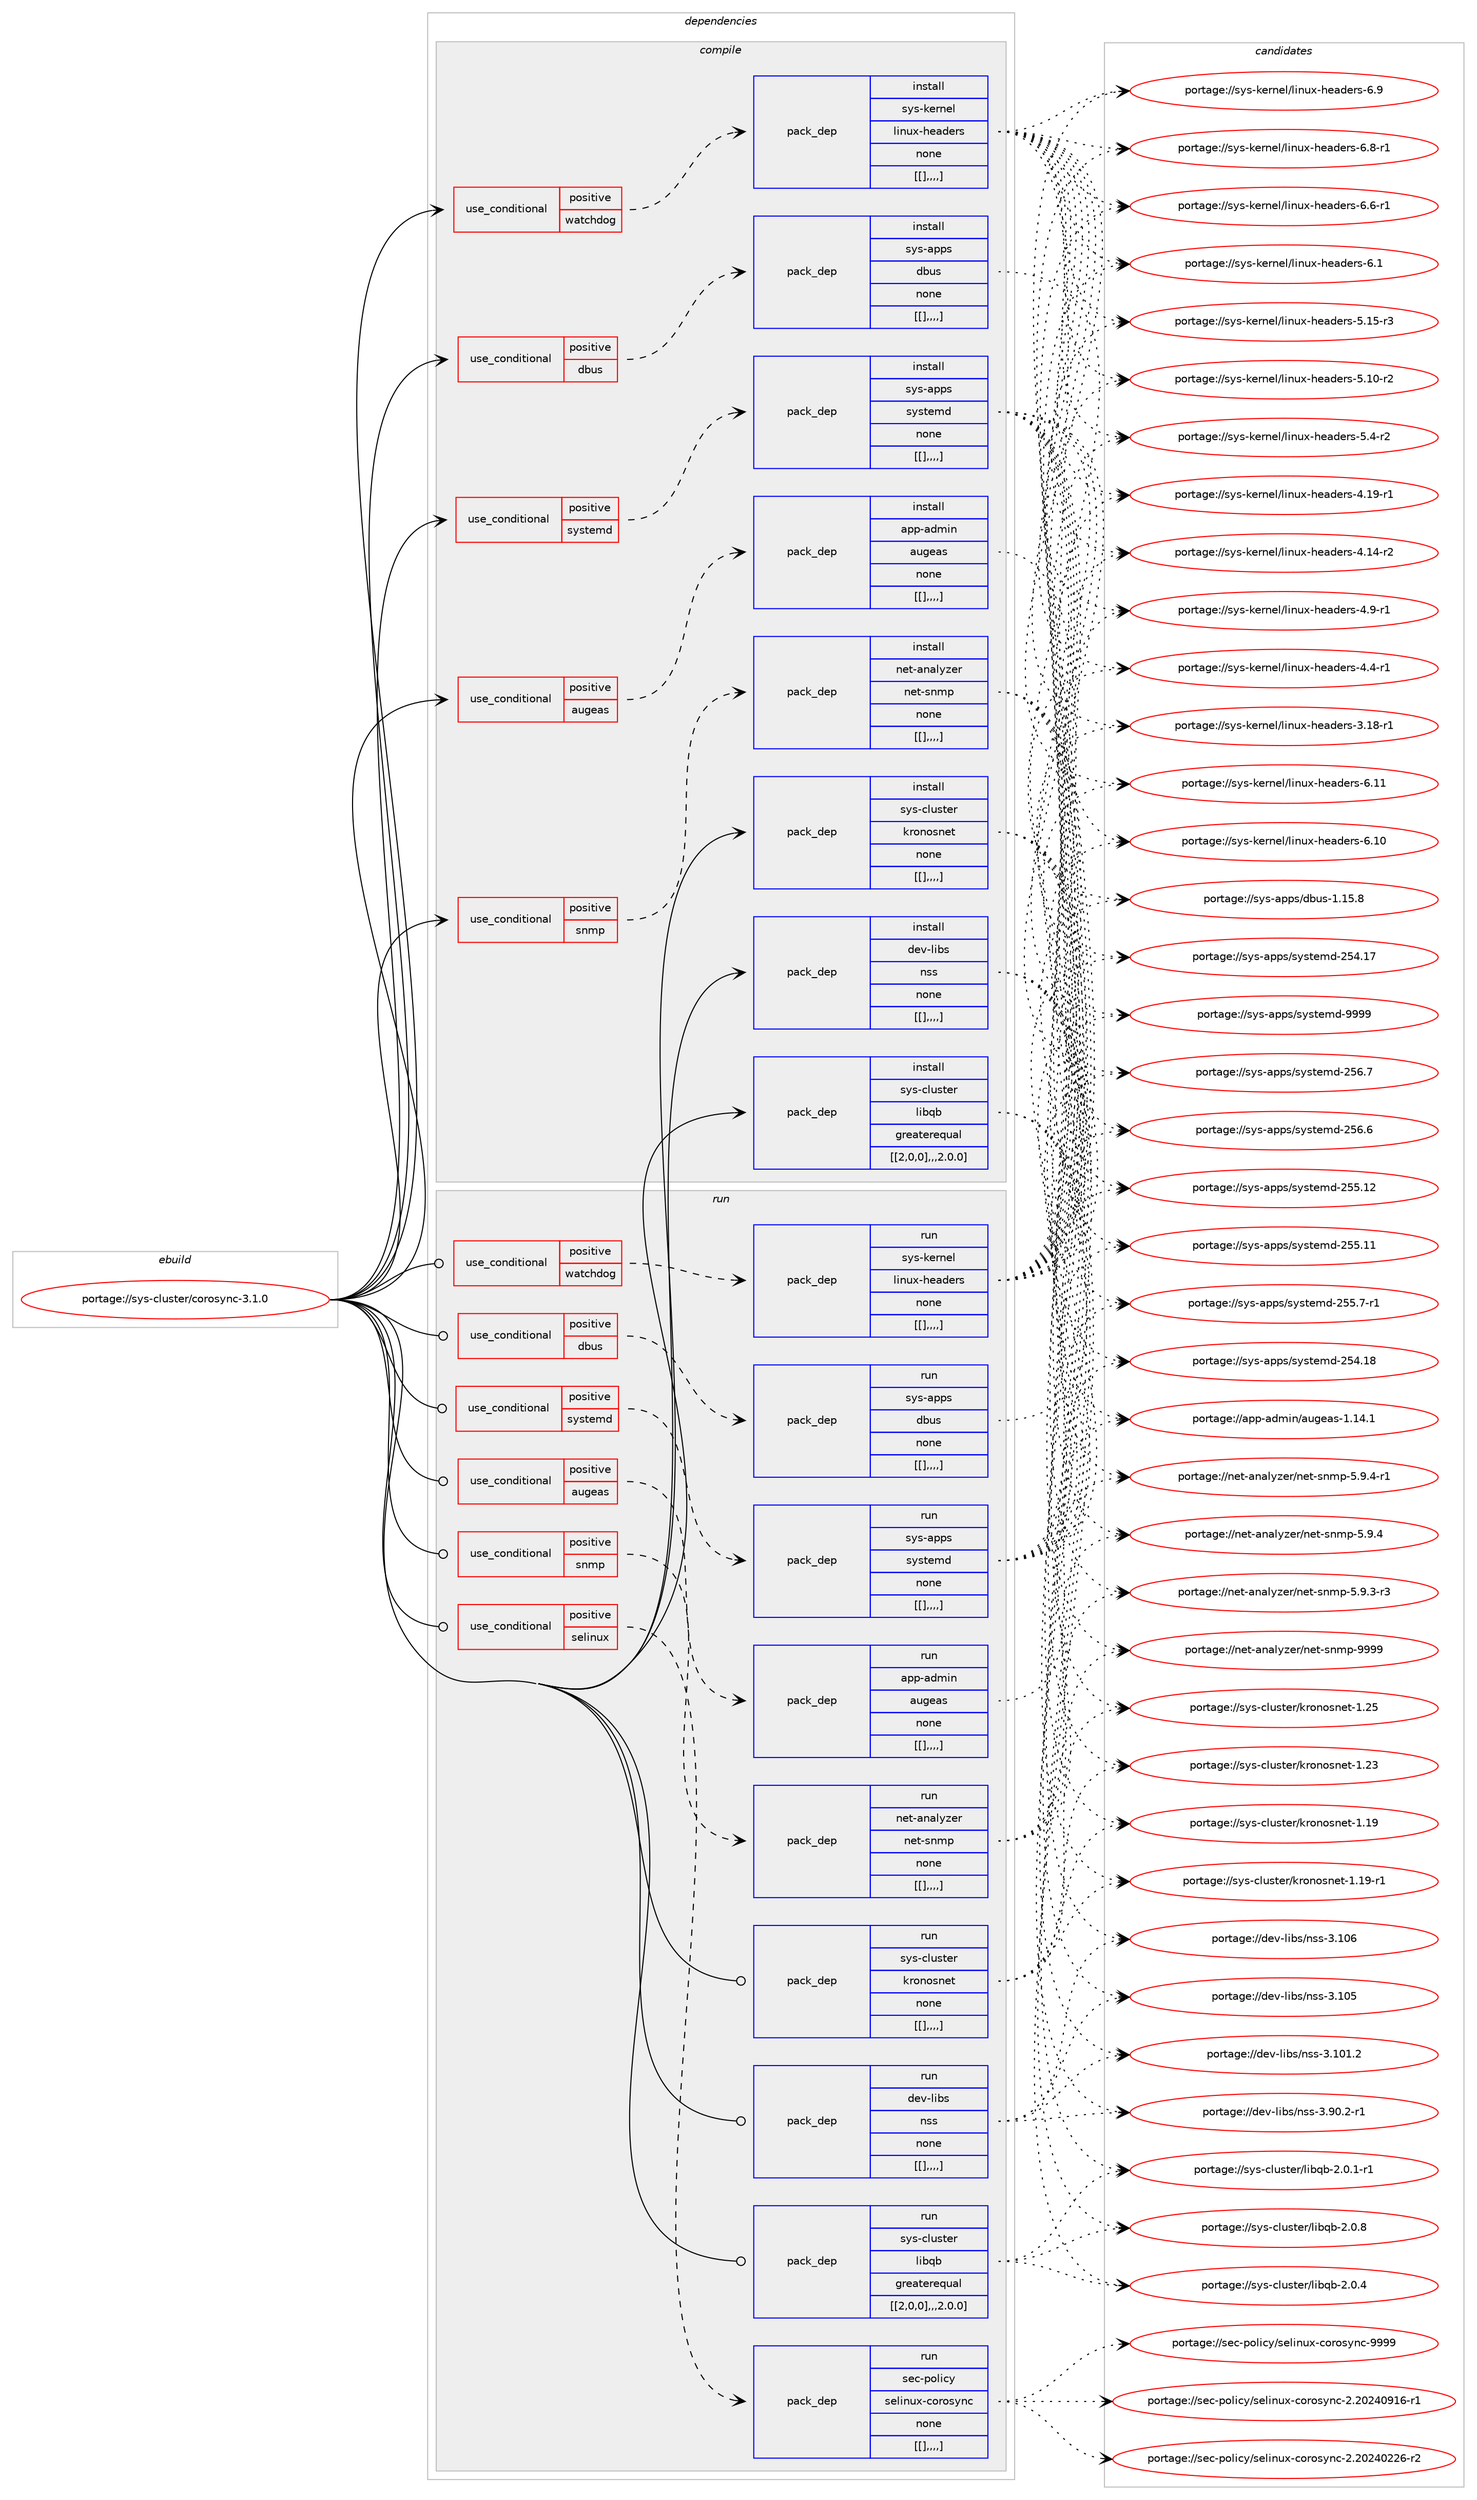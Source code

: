 digraph prolog {

# *************
# Graph options
# *************

newrank=true;
concentrate=true;
compound=true;
graph [rankdir=LR,fontname=Helvetica,fontsize=10,ranksep=1.5];#, ranksep=2.5, nodesep=0.2];
edge  [arrowhead=vee];
node  [fontname=Helvetica,fontsize=10];

# **********
# The ebuild
# **********

subgraph cluster_leftcol {
color=gray;
label=<<i>ebuild</i>>;
id [label="portage://sys-cluster/corosync-3.1.0", color=red, width=4, href="../sys-cluster/corosync-3.1.0.svg"];
}

# ****************
# The dependencies
# ****************

subgraph cluster_midcol {
color=gray;
label=<<i>dependencies</i>>;
subgraph cluster_compile {
fillcolor="#eeeeee";
style=filled;
label=<<i>compile</i>>;
subgraph cond120631 {
dependency452426 [label=<<TABLE BORDER="0" CELLBORDER="1" CELLSPACING="0" CELLPADDING="4"><TR><TD ROWSPAN="3" CELLPADDING="10">use_conditional</TD></TR><TR><TD>positive</TD></TR><TR><TD>augeas</TD></TR></TABLE>>, shape=none, color=red];
subgraph pack328591 {
dependency452446 [label=<<TABLE BORDER="0" CELLBORDER="1" CELLSPACING="0" CELLPADDING="4" WIDTH="220"><TR><TD ROWSPAN="6" CELLPADDING="30">pack_dep</TD></TR><TR><TD WIDTH="110">install</TD></TR><TR><TD>app-admin</TD></TR><TR><TD>augeas</TD></TR><TR><TD>none</TD></TR><TR><TD>[[],,,,]</TD></TR></TABLE>>, shape=none, color=blue];
}
dependency452426:e -> dependency452446:w [weight=20,style="dashed",arrowhead="vee"];
}
id:e -> dependency452426:w [weight=20,style="solid",arrowhead="vee"];
subgraph cond120639 {
dependency452449 [label=<<TABLE BORDER="0" CELLBORDER="1" CELLSPACING="0" CELLPADDING="4"><TR><TD ROWSPAN="3" CELLPADDING="10">use_conditional</TD></TR><TR><TD>positive</TD></TR><TR><TD>dbus</TD></TR></TABLE>>, shape=none, color=red];
subgraph pack328606 {
dependency452468 [label=<<TABLE BORDER="0" CELLBORDER="1" CELLSPACING="0" CELLPADDING="4" WIDTH="220"><TR><TD ROWSPAN="6" CELLPADDING="30">pack_dep</TD></TR><TR><TD WIDTH="110">install</TD></TR><TR><TD>sys-apps</TD></TR><TR><TD>dbus</TD></TR><TR><TD>none</TD></TR><TR><TD>[[],,,,]</TD></TR></TABLE>>, shape=none, color=blue];
}
dependency452449:e -> dependency452468:w [weight=20,style="dashed",arrowhead="vee"];
}
id:e -> dependency452449:w [weight=20,style="solid",arrowhead="vee"];
subgraph cond120661 {
dependency452511 [label=<<TABLE BORDER="0" CELLBORDER="1" CELLSPACING="0" CELLPADDING="4"><TR><TD ROWSPAN="3" CELLPADDING="10">use_conditional</TD></TR><TR><TD>positive</TD></TR><TR><TD>snmp</TD></TR></TABLE>>, shape=none, color=red];
subgraph pack328656 {
dependency452535 [label=<<TABLE BORDER="0" CELLBORDER="1" CELLSPACING="0" CELLPADDING="4" WIDTH="220"><TR><TD ROWSPAN="6" CELLPADDING="30">pack_dep</TD></TR><TR><TD WIDTH="110">install</TD></TR><TR><TD>net-analyzer</TD></TR><TR><TD>net-snmp</TD></TR><TR><TD>none</TD></TR><TR><TD>[[],,,,]</TD></TR></TABLE>>, shape=none, color=blue];
}
dependency452511:e -> dependency452535:w [weight=20,style="dashed",arrowhead="vee"];
}
id:e -> dependency452511:w [weight=20,style="solid",arrowhead="vee"];
subgraph cond120677 {
dependency452618 [label=<<TABLE BORDER="0" CELLBORDER="1" CELLSPACING="0" CELLPADDING="4"><TR><TD ROWSPAN="3" CELLPADDING="10">use_conditional</TD></TR><TR><TD>positive</TD></TR><TR><TD>systemd</TD></TR></TABLE>>, shape=none, color=red];
subgraph pack328733 {
dependency452658 [label=<<TABLE BORDER="0" CELLBORDER="1" CELLSPACING="0" CELLPADDING="4" WIDTH="220"><TR><TD ROWSPAN="6" CELLPADDING="30">pack_dep</TD></TR><TR><TD WIDTH="110">install</TD></TR><TR><TD>sys-apps</TD></TR><TR><TD>systemd</TD></TR><TR><TD>none</TD></TR><TR><TD>[[],,,,]</TD></TR></TABLE>>, shape=none, color=blue];
}
dependency452618:e -> dependency452658:w [weight=20,style="dashed",arrowhead="vee"];
}
id:e -> dependency452618:w [weight=20,style="solid",arrowhead="vee"];
subgraph cond120731 {
dependency452701 [label=<<TABLE BORDER="0" CELLBORDER="1" CELLSPACING="0" CELLPADDING="4"><TR><TD ROWSPAN="3" CELLPADDING="10">use_conditional</TD></TR><TR><TD>positive</TD></TR><TR><TD>watchdog</TD></TR></TABLE>>, shape=none, color=red];
subgraph pack328762 {
dependency452702 [label=<<TABLE BORDER="0" CELLBORDER="1" CELLSPACING="0" CELLPADDING="4" WIDTH="220"><TR><TD ROWSPAN="6" CELLPADDING="30">pack_dep</TD></TR><TR><TD WIDTH="110">install</TD></TR><TR><TD>sys-kernel</TD></TR><TR><TD>linux-headers</TD></TR><TR><TD>none</TD></TR><TR><TD>[[],,,,]</TD></TR></TABLE>>, shape=none, color=blue];
}
dependency452701:e -> dependency452702:w [weight=20,style="dashed",arrowhead="vee"];
}
id:e -> dependency452701:w [weight=20,style="solid",arrowhead="vee"];
subgraph pack328779 {
dependency452774 [label=<<TABLE BORDER="0" CELLBORDER="1" CELLSPACING="0" CELLPADDING="4" WIDTH="220"><TR><TD ROWSPAN="6" CELLPADDING="30">pack_dep</TD></TR><TR><TD WIDTH="110">install</TD></TR><TR><TD>dev-libs</TD></TR><TR><TD>nss</TD></TR><TR><TD>none</TD></TR><TR><TD>[[],,,,]</TD></TR></TABLE>>, shape=none, color=blue];
}
id:e -> dependency452774:w [weight=20,style="solid",arrowhead="vee"];
subgraph pack328818 {
dependency452826 [label=<<TABLE BORDER="0" CELLBORDER="1" CELLSPACING="0" CELLPADDING="4" WIDTH="220"><TR><TD ROWSPAN="6" CELLPADDING="30">pack_dep</TD></TR><TR><TD WIDTH="110">install</TD></TR><TR><TD>sys-cluster</TD></TR><TR><TD>kronosnet</TD></TR><TR><TD>none</TD></TR><TR><TD>[[],,,,]</TD></TR></TABLE>>, shape=none, color=blue];
}
id:e -> dependency452826:w [weight=20,style="solid",arrowhead="vee"];
subgraph pack328842 {
dependency452873 [label=<<TABLE BORDER="0" CELLBORDER="1" CELLSPACING="0" CELLPADDING="4" WIDTH="220"><TR><TD ROWSPAN="6" CELLPADDING="30">pack_dep</TD></TR><TR><TD WIDTH="110">install</TD></TR><TR><TD>sys-cluster</TD></TR><TR><TD>libqb</TD></TR><TR><TD>greaterequal</TD></TR><TR><TD>[[2,0,0],,,2.0.0]</TD></TR></TABLE>>, shape=none, color=blue];
}
id:e -> dependency452873:w [weight=20,style="solid",arrowhead="vee"];
}
subgraph cluster_compileandrun {
fillcolor="#eeeeee";
style=filled;
label=<<i>compile and run</i>>;
}
subgraph cluster_run {
fillcolor="#eeeeee";
style=filled;
label=<<i>run</i>>;
subgraph cond120801 {
dependency452920 [label=<<TABLE BORDER="0" CELLBORDER="1" CELLSPACING="0" CELLPADDING="4"><TR><TD ROWSPAN="3" CELLPADDING="10">use_conditional</TD></TR><TR><TD>positive</TD></TR><TR><TD>augeas</TD></TR></TABLE>>, shape=none, color=red];
subgraph pack328906 {
dependency452941 [label=<<TABLE BORDER="0" CELLBORDER="1" CELLSPACING="0" CELLPADDING="4" WIDTH="220"><TR><TD ROWSPAN="6" CELLPADDING="30">pack_dep</TD></TR><TR><TD WIDTH="110">run</TD></TR><TR><TD>app-admin</TD></TR><TR><TD>augeas</TD></TR><TR><TD>none</TD></TR><TR><TD>[[],,,,]</TD></TR></TABLE>>, shape=none, color=blue];
}
dependency452920:e -> dependency452941:w [weight=20,style="dashed",arrowhead="vee"];
}
id:e -> dependency452920:w [weight=20,style="solid",arrowhead="odot"];
subgraph cond120838 {
dependency452986 [label=<<TABLE BORDER="0" CELLBORDER="1" CELLSPACING="0" CELLPADDING="4"><TR><TD ROWSPAN="3" CELLPADDING="10">use_conditional</TD></TR><TR><TD>positive</TD></TR><TR><TD>dbus</TD></TR></TABLE>>, shape=none, color=red];
subgraph pack328997 {
dependency453070 [label=<<TABLE BORDER="0" CELLBORDER="1" CELLSPACING="0" CELLPADDING="4" WIDTH="220"><TR><TD ROWSPAN="6" CELLPADDING="30">pack_dep</TD></TR><TR><TD WIDTH="110">run</TD></TR><TR><TD>sys-apps</TD></TR><TR><TD>dbus</TD></TR><TR><TD>none</TD></TR><TR><TD>[[],,,,]</TD></TR></TABLE>>, shape=none, color=blue];
}
dependency452986:e -> dependency453070:w [weight=20,style="dashed",arrowhead="vee"];
}
id:e -> dependency452986:w [weight=20,style="solid",arrowhead="odot"];
subgraph cond120879 {
dependency453110 [label=<<TABLE BORDER="0" CELLBORDER="1" CELLSPACING="0" CELLPADDING="4"><TR><TD ROWSPAN="3" CELLPADDING="10">use_conditional</TD></TR><TR><TD>positive</TD></TR><TR><TD>selinux</TD></TR></TABLE>>, shape=none, color=red];
subgraph pack329077 {
dependency453201 [label=<<TABLE BORDER="0" CELLBORDER="1" CELLSPACING="0" CELLPADDING="4" WIDTH="220"><TR><TD ROWSPAN="6" CELLPADDING="30">pack_dep</TD></TR><TR><TD WIDTH="110">run</TD></TR><TR><TD>sec-policy</TD></TR><TR><TD>selinux-corosync</TD></TR><TR><TD>none</TD></TR><TR><TD>[[],,,,]</TD></TR></TABLE>>, shape=none, color=blue];
}
dependency453110:e -> dependency453201:w [weight=20,style="dashed",arrowhead="vee"];
}
id:e -> dependency453110:w [weight=20,style="solid",arrowhead="odot"];
subgraph cond120910 {
dependency453257 [label=<<TABLE BORDER="0" CELLBORDER="1" CELLSPACING="0" CELLPADDING="4"><TR><TD ROWSPAN="3" CELLPADDING="10">use_conditional</TD></TR><TR><TD>positive</TD></TR><TR><TD>snmp</TD></TR></TABLE>>, shape=none, color=red];
subgraph pack329147 {
dependency453319 [label=<<TABLE BORDER="0" CELLBORDER="1" CELLSPACING="0" CELLPADDING="4" WIDTH="220"><TR><TD ROWSPAN="6" CELLPADDING="30">pack_dep</TD></TR><TR><TD WIDTH="110">run</TD></TR><TR><TD>net-analyzer</TD></TR><TR><TD>net-snmp</TD></TR><TR><TD>none</TD></TR><TR><TD>[[],,,,]</TD></TR></TABLE>>, shape=none, color=blue];
}
dependency453257:e -> dependency453319:w [weight=20,style="dashed",arrowhead="vee"];
}
id:e -> dependency453257:w [weight=20,style="solid",arrowhead="odot"];
subgraph cond120962 {
dependency453421 [label=<<TABLE BORDER="0" CELLBORDER="1" CELLSPACING="0" CELLPADDING="4"><TR><TD ROWSPAN="3" CELLPADDING="10">use_conditional</TD></TR><TR><TD>positive</TD></TR><TR><TD>systemd</TD></TR></TABLE>>, shape=none, color=red];
subgraph pack329293 {
dependency453481 [label=<<TABLE BORDER="0" CELLBORDER="1" CELLSPACING="0" CELLPADDING="4" WIDTH="220"><TR><TD ROWSPAN="6" CELLPADDING="30">pack_dep</TD></TR><TR><TD WIDTH="110">run</TD></TR><TR><TD>sys-apps</TD></TR><TR><TD>systemd</TD></TR><TR><TD>none</TD></TR><TR><TD>[[],,,,]</TD></TR></TABLE>>, shape=none, color=blue];
}
dependency453421:e -> dependency453481:w [weight=20,style="dashed",arrowhead="vee"];
}
id:e -> dependency453421:w [weight=20,style="solid",arrowhead="odot"];
subgraph cond120990 {
dependency453548 [label=<<TABLE BORDER="0" CELLBORDER="1" CELLSPACING="0" CELLPADDING="4"><TR><TD ROWSPAN="3" CELLPADDING="10">use_conditional</TD></TR><TR><TD>positive</TD></TR><TR><TD>watchdog</TD></TR></TABLE>>, shape=none, color=red];
subgraph pack329364 {
dependency453611 [label=<<TABLE BORDER="0" CELLBORDER="1" CELLSPACING="0" CELLPADDING="4" WIDTH="220"><TR><TD ROWSPAN="6" CELLPADDING="30">pack_dep</TD></TR><TR><TD WIDTH="110">run</TD></TR><TR><TD>sys-kernel</TD></TR><TR><TD>linux-headers</TD></TR><TR><TD>none</TD></TR><TR><TD>[[],,,,]</TD></TR></TABLE>>, shape=none, color=blue];
}
dependency453548:e -> dependency453611:w [weight=20,style="dashed",arrowhead="vee"];
}
id:e -> dependency453548:w [weight=20,style="solid",arrowhead="odot"];
subgraph pack329434 {
dependency453656 [label=<<TABLE BORDER="0" CELLBORDER="1" CELLSPACING="0" CELLPADDING="4" WIDTH="220"><TR><TD ROWSPAN="6" CELLPADDING="30">pack_dep</TD></TR><TR><TD WIDTH="110">run</TD></TR><TR><TD>dev-libs</TD></TR><TR><TD>nss</TD></TR><TR><TD>none</TD></TR><TR><TD>[[],,,,]</TD></TR></TABLE>>, shape=none, color=blue];
}
id:e -> dependency453656:w [weight=20,style="solid",arrowhead="odot"];
subgraph pack329451 {
dependency453722 [label=<<TABLE BORDER="0" CELLBORDER="1" CELLSPACING="0" CELLPADDING="4" WIDTH="220"><TR><TD ROWSPAN="6" CELLPADDING="30">pack_dep</TD></TR><TR><TD WIDTH="110">run</TD></TR><TR><TD>sys-cluster</TD></TR><TR><TD>kronosnet</TD></TR><TR><TD>none</TD></TR><TR><TD>[[],,,,]</TD></TR></TABLE>>, shape=none, color=blue];
}
id:e -> dependency453722:w [weight=20,style="solid",arrowhead="odot"];
subgraph pack329481 {
dependency453762 [label=<<TABLE BORDER="0" CELLBORDER="1" CELLSPACING="0" CELLPADDING="4" WIDTH="220"><TR><TD ROWSPAN="6" CELLPADDING="30">pack_dep</TD></TR><TR><TD WIDTH="110">run</TD></TR><TR><TD>sys-cluster</TD></TR><TR><TD>libqb</TD></TR><TR><TD>greaterequal</TD></TR><TR><TD>[[2,0,0],,,2.0.0]</TD></TR></TABLE>>, shape=none, color=blue];
}
id:e -> dependency453762:w [weight=20,style="solid",arrowhead="odot"];
}
}

# **************
# The candidates
# **************

subgraph cluster_choices {
rank=same;
color=gray;
label=<<i>candidates</i>>;

subgraph choice328007 {
color=black;
nodesep=1;
choice97112112459710010910511047971171031019711545494649524649 [label="portage://app-admin/augeas-1.14.1", color=red, width=4,href="../app-admin/augeas-1.14.1.svg"];
dependency452446:e -> choice97112112459710010910511047971171031019711545494649524649:w [style=dotted,weight="100"];
}
subgraph choice328013 {
color=black;
nodesep=1;
choice1151211154597112112115471009811711545494649534656 [label="portage://sys-apps/dbus-1.15.8", color=red, width=4,href="../sys-apps/dbus-1.15.8.svg"];
dependency452468:e -> choice1151211154597112112115471009811711545494649534656:w [style=dotted,weight="100"];
}
subgraph choice328107 {
color=black;
nodesep=1;
choice11010111645971109710812112210111447110101116451151101091124557575757 [label="portage://net-analyzer/net-snmp-9999", color=red, width=4,href="../net-analyzer/net-snmp-9999.svg"];
choice11010111645971109710812112210111447110101116451151101091124553465746524511449 [label="portage://net-analyzer/net-snmp-5.9.4-r1", color=red, width=4,href="../net-analyzer/net-snmp-5.9.4-r1.svg"];
choice1101011164597110971081211221011144711010111645115110109112455346574652 [label="portage://net-analyzer/net-snmp-5.9.4", color=red, width=4,href="../net-analyzer/net-snmp-5.9.4.svg"];
choice11010111645971109710812112210111447110101116451151101091124553465746514511451 [label="portage://net-analyzer/net-snmp-5.9.3-r3", color=red, width=4,href="../net-analyzer/net-snmp-5.9.3-r3.svg"];
dependency452535:e -> choice11010111645971109710812112210111447110101116451151101091124557575757:w [style=dotted,weight="100"];
dependency452535:e -> choice11010111645971109710812112210111447110101116451151101091124553465746524511449:w [style=dotted,weight="100"];
dependency452535:e -> choice1101011164597110971081211221011144711010111645115110109112455346574652:w [style=dotted,weight="100"];
dependency452535:e -> choice11010111645971109710812112210111447110101116451151101091124553465746514511451:w [style=dotted,weight="100"];
}
subgraph choice328111 {
color=black;
nodesep=1;
choice1151211154597112112115471151211151161011091004557575757 [label="portage://sys-apps/systemd-9999", color=red, width=4,href="../sys-apps/systemd-9999.svg"];
choice115121115459711211211547115121115116101109100455053544655 [label="portage://sys-apps/systemd-256.7", color=red, width=4,href="../sys-apps/systemd-256.7.svg"];
choice115121115459711211211547115121115116101109100455053544654 [label="portage://sys-apps/systemd-256.6", color=red, width=4,href="../sys-apps/systemd-256.6.svg"];
choice11512111545971121121154711512111511610110910045505353464950 [label="portage://sys-apps/systemd-255.12", color=red, width=4,href="../sys-apps/systemd-255.12.svg"];
choice11512111545971121121154711512111511610110910045505353464949 [label="portage://sys-apps/systemd-255.11", color=red, width=4,href="../sys-apps/systemd-255.11.svg"];
choice1151211154597112112115471151211151161011091004550535346554511449 [label="portage://sys-apps/systemd-255.7-r1", color=red, width=4,href="../sys-apps/systemd-255.7-r1.svg"];
choice11512111545971121121154711512111511610110910045505352464956 [label="portage://sys-apps/systemd-254.18", color=red, width=4,href="../sys-apps/systemd-254.18.svg"];
choice11512111545971121121154711512111511610110910045505352464955 [label="portage://sys-apps/systemd-254.17", color=red, width=4,href="../sys-apps/systemd-254.17.svg"];
dependency452658:e -> choice1151211154597112112115471151211151161011091004557575757:w [style=dotted,weight="100"];
dependency452658:e -> choice115121115459711211211547115121115116101109100455053544655:w [style=dotted,weight="100"];
dependency452658:e -> choice115121115459711211211547115121115116101109100455053544654:w [style=dotted,weight="100"];
dependency452658:e -> choice11512111545971121121154711512111511610110910045505353464950:w [style=dotted,weight="100"];
dependency452658:e -> choice11512111545971121121154711512111511610110910045505353464949:w [style=dotted,weight="100"];
dependency452658:e -> choice1151211154597112112115471151211151161011091004550535346554511449:w [style=dotted,weight="100"];
dependency452658:e -> choice11512111545971121121154711512111511610110910045505352464956:w [style=dotted,weight="100"];
dependency452658:e -> choice11512111545971121121154711512111511610110910045505352464955:w [style=dotted,weight="100"];
}
subgraph choice328117 {
color=black;
nodesep=1;
choice115121115451071011141101011084710810511011712045104101971001011141154554464949 [label="portage://sys-kernel/linux-headers-6.11", color=red, width=4,href="../sys-kernel/linux-headers-6.11.svg"];
choice115121115451071011141101011084710810511011712045104101971001011141154554464948 [label="portage://sys-kernel/linux-headers-6.10", color=red, width=4,href="../sys-kernel/linux-headers-6.10.svg"];
choice1151211154510710111411010110847108105110117120451041019710010111411545544657 [label="portage://sys-kernel/linux-headers-6.9", color=red, width=4,href="../sys-kernel/linux-headers-6.9.svg"];
choice11512111545107101114110101108471081051101171204510410197100101114115455446564511449 [label="portage://sys-kernel/linux-headers-6.8-r1", color=red, width=4,href="../sys-kernel/linux-headers-6.8-r1.svg"];
choice11512111545107101114110101108471081051101171204510410197100101114115455446544511449 [label="portage://sys-kernel/linux-headers-6.6-r1", color=red, width=4,href="../sys-kernel/linux-headers-6.6-r1.svg"];
choice1151211154510710111411010110847108105110117120451041019710010111411545544649 [label="portage://sys-kernel/linux-headers-6.1", color=red, width=4,href="../sys-kernel/linux-headers-6.1.svg"];
choice1151211154510710111411010110847108105110117120451041019710010111411545534649534511451 [label="portage://sys-kernel/linux-headers-5.15-r3", color=red, width=4,href="../sys-kernel/linux-headers-5.15-r3.svg"];
choice1151211154510710111411010110847108105110117120451041019710010111411545534649484511450 [label="portage://sys-kernel/linux-headers-5.10-r2", color=red, width=4,href="../sys-kernel/linux-headers-5.10-r2.svg"];
choice11512111545107101114110101108471081051101171204510410197100101114115455346524511450 [label="portage://sys-kernel/linux-headers-5.4-r2", color=red, width=4,href="../sys-kernel/linux-headers-5.4-r2.svg"];
choice1151211154510710111411010110847108105110117120451041019710010111411545524649574511449 [label="portage://sys-kernel/linux-headers-4.19-r1", color=red, width=4,href="../sys-kernel/linux-headers-4.19-r1.svg"];
choice1151211154510710111411010110847108105110117120451041019710010111411545524649524511450 [label="portage://sys-kernel/linux-headers-4.14-r2", color=red, width=4,href="../sys-kernel/linux-headers-4.14-r2.svg"];
choice11512111545107101114110101108471081051101171204510410197100101114115455246574511449 [label="portage://sys-kernel/linux-headers-4.9-r1", color=red, width=4,href="../sys-kernel/linux-headers-4.9-r1.svg"];
choice11512111545107101114110101108471081051101171204510410197100101114115455246524511449 [label="portage://sys-kernel/linux-headers-4.4-r1", color=red, width=4,href="../sys-kernel/linux-headers-4.4-r1.svg"];
choice1151211154510710111411010110847108105110117120451041019710010111411545514649564511449 [label="portage://sys-kernel/linux-headers-3.18-r1", color=red, width=4,href="../sys-kernel/linux-headers-3.18-r1.svg"];
dependency452702:e -> choice115121115451071011141101011084710810511011712045104101971001011141154554464949:w [style=dotted,weight="100"];
dependency452702:e -> choice115121115451071011141101011084710810511011712045104101971001011141154554464948:w [style=dotted,weight="100"];
dependency452702:e -> choice1151211154510710111411010110847108105110117120451041019710010111411545544657:w [style=dotted,weight="100"];
dependency452702:e -> choice11512111545107101114110101108471081051101171204510410197100101114115455446564511449:w [style=dotted,weight="100"];
dependency452702:e -> choice11512111545107101114110101108471081051101171204510410197100101114115455446544511449:w [style=dotted,weight="100"];
dependency452702:e -> choice1151211154510710111411010110847108105110117120451041019710010111411545544649:w [style=dotted,weight="100"];
dependency452702:e -> choice1151211154510710111411010110847108105110117120451041019710010111411545534649534511451:w [style=dotted,weight="100"];
dependency452702:e -> choice1151211154510710111411010110847108105110117120451041019710010111411545534649484511450:w [style=dotted,weight="100"];
dependency452702:e -> choice11512111545107101114110101108471081051101171204510410197100101114115455346524511450:w [style=dotted,weight="100"];
dependency452702:e -> choice1151211154510710111411010110847108105110117120451041019710010111411545524649574511449:w [style=dotted,weight="100"];
dependency452702:e -> choice1151211154510710111411010110847108105110117120451041019710010111411545524649524511450:w [style=dotted,weight="100"];
dependency452702:e -> choice11512111545107101114110101108471081051101171204510410197100101114115455246574511449:w [style=dotted,weight="100"];
dependency452702:e -> choice11512111545107101114110101108471081051101171204510410197100101114115455246524511449:w [style=dotted,weight="100"];
dependency452702:e -> choice1151211154510710111411010110847108105110117120451041019710010111411545514649564511449:w [style=dotted,weight="100"];
}
subgraph choice328143 {
color=black;
nodesep=1;
choice100101118451081059811547110115115455146494854 [label="portage://dev-libs/nss-3.106", color=red, width=4,href="../dev-libs/nss-3.106.svg"];
choice100101118451081059811547110115115455146494853 [label="portage://dev-libs/nss-3.105", color=red, width=4,href="../dev-libs/nss-3.105.svg"];
choice1001011184510810598115471101151154551464948494650 [label="portage://dev-libs/nss-3.101.2", color=red, width=4,href="../dev-libs/nss-3.101.2.svg"];
choice100101118451081059811547110115115455146574846504511449 [label="portage://dev-libs/nss-3.90.2-r1", color=red, width=4,href="../dev-libs/nss-3.90.2-r1.svg"];
dependency452774:e -> choice100101118451081059811547110115115455146494854:w [style=dotted,weight="100"];
dependency452774:e -> choice100101118451081059811547110115115455146494853:w [style=dotted,weight="100"];
dependency452774:e -> choice1001011184510810598115471101151154551464948494650:w [style=dotted,weight="100"];
dependency452774:e -> choice100101118451081059811547110115115455146574846504511449:w [style=dotted,weight="100"];
}
subgraph choice328150 {
color=black;
nodesep=1;
choice1151211154599108117115116101114471071141111101111151101011164549465053 [label="portage://sys-cluster/kronosnet-1.25", color=red, width=4,href="../sys-cluster/kronosnet-1.25.svg"];
choice1151211154599108117115116101114471071141111101111151101011164549465051 [label="portage://sys-cluster/kronosnet-1.23", color=red, width=4,href="../sys-cluster/kronosnet-1.23.svg"];
choice11512111545991081171151161011144710711411111011111511010111645494649574511449 [label="portage://sys-cluster/kronosnet-1.19-r1", color=red, width=4,href="../sys-cluster/kronosnet-1.19-r1.svg"];
choice1151211154599108117115116101114471071141111101111151101011164549464957 [label="portage://sys-cluster/kronosnet-1.19", color=red, width=4,href="../sys-cluster/kronosnet-1.19.svg"];
dependency452826:e -> choice1151211154599108117115116101114471071141111101111151101011164549465053:w [style=dotted,weight="100"];
dependency452826:e -> choice1151211154599108117115116101114471071141111101111151101011164549465051:w [style=dotted,weight="100"];
dependency452826:e -> choice11512111545991081171151161011144710711411111011111511010111645494649574511449:w [style=dotted,weight="100"];
dependency452826:e -> choice1151211154599108117115116101114471071141111101111151101011164549464957:w [style=dotted,weight="100"];
}
subgraph choice328177 {
color=black;
nodesep=1;
choice1151211154599108117115116101114471081059811398455046484656 [label="portage://sys-cluster/libqb-2.0.8", color=red, width=4,href="../sys-cluster/libqb-2.0.8.svg"];
choice1151211154599108117115116101114471081059811398455046484652 [label="portage://sys-cluster/libqb-2.0.4", color=red, width=4,href="../sys-cluster/libqb-2.0.4.svg"];
choice11512111545991081171151161011144710810598113984550464846494511449 [label="portage://sys-cluster/libqb-2.0.1-r1", color=red, width=4,href="../sys-cluster/libqb-2.0.1-r1.svg"];
dependency452873:e -> choice1151211154599108117115116101114471081059811398455046484656:w [style=dotted,weight="100"];
dependency452873:e -> choice1151211154599108117115116101114471081059811398455046484652:w [style=dotted,weight="100"];
dependency452873:e -> choice11512111545991081171151161011144710810598113984550464846494511449:w [style=dotted,weight="100"];
}
subgraph choice328210 {
color=black;
nodesep=1;
choice97112112459710010910511047971171031019711545494649524649 [label="portage://app-admin/augeas-1.14.1", color=red, width=4,href="../app-admin/augeas-1.14.1.svg"];
dependency452941:e -> choice97112112459710010910511047971171031019711545494649524649:w [style=dotted,weight="100"];
}
subgraph choice328268 {
color=black;
nodesep=1;
choice1151211154597112112115471009811711545494649534656 [label="portage://sys-apps/dbus-1.15.8", color=red, width=4,href="../sys-apps/dbus-1.15.8.svg"];
dependency453070:e -> choice1151211154597112112115471009811711545494649534656:w [style=dotted,weight="100"];
}
subgraph choice328271 {
color=black;
nodesep=1;
choice115101994511211110810599121471151011081051101171204599111114111115121110994557575757 [label="portage://sec-policy/selinux-corosync-9999", color=red, width=4,href="../sec-policy/selinux-corosync-9999.svg"];
choice1151019945112111108105991214711510110810511011712045991111141111151211109945504650485052485749544511449 [label="portage://sec-policy/selinux-corosync-2.20240916-r1", color=red, width=4,href="../sec-policy/selinux-corosync-2.20240916-r1.svg"];
choice1151019945112111108105991214711510110810511011712045991111141111151211109945504650485052485050544511450 [label="portage://sec-policy/selinux-corosync-2.20240226-r2", color=red, width=4,href="../sec-policy/selinux-corosync-2.20240226-r2.svg"];
dependency453201:e -> choice115101994511211110810599121471151011081051101171204599111114111115121110994557575757:w [style=dotted,weight="100"];
dependency453201:e -> choice1151019945112111108105991214711510110810511011712045991111141111151211109945504650485052485749544511449:w [style=dotted,weight="100"];
dependency453201:e -> choice1151019945112111108105991214711510110810511011712045991111141111151211109945504650485052485050544511450:w [style=dotted,weight="100"];
}
subgraph choice328297 {
color=black;
nodesep=1;
choice11010111645971109710812112210111447110101116451151101091124557575757 [label="portage://net-analyzer/net-snmp-9999", color=red, width=4,href="../net-analyzer/net-snmp-9999.svg"];
choice11010111645971109710812112210111447110101116451151101091124553465746524511449 [label="portage://net-analyzer/net-snmp-5.9.4-r1", color=red, width=4,href="../net-analyzer/net-snmp-5.9.4-r1.svg"];
choice1101011164597110971081211221011144711010111645115110109112455346574652 [label="portage://net-analyzer/net-snmp-5.9.4", color=red, width=4,href="../net-analyzer/net-snmp-5.9.4.svg"];
choice11010111645971109710812112210111447110101116451151101091124553465746514511451 [label="portage://net-analyzer/net-snmp-5.9.3-r3", color=red, width=4,href="../net-analyzer/net-snmp-5.9.3-r3.svg"];
dependency453319:e -> choice11010111645971109710812112210111447110101116451151101091124557575757:w [style=dotted,weight="100"];
dependency453319:e -> choice11010111645971109710812112210111447110101116451151101091124553465746524511449:w [style=dotted,weight="100"];
dependency453319:e -> choice1101011164597110971081211221011144711010111645115110109112455346574652:w [style=dotted,weight="100"];
dependency453319:e -> choice11010111645971109710812112210111447110101116451151101091124553465746514511451:w [style=dotted,weight="100"];
}
subgraph choice328345 {
color=black;
nodesep=1;
choice1151211154597112112115471151211151161011091004557575757 [label="portage://sys-apps/systemd-9999", color=red, width=4,href="../sys-apps/systemd-9999.svg"];
choice115121115459711211211547115121115116101109100455053544655 [label="portage://sys-apps/systemd-256.7", color=red, width=4,href="../sys-apps/systemd-256.7.svg"];
choice115121115459711211211547115121115116101109100455053544654 [label="portage://sys-apps/systemd-256.6", color=red, width=4,href="../sys-apps/systemd-256.6.svg"];
choice11512111545971121121154711512111511610110910045505353464950 [label="portage://sys-apps/systemd-255.12", color=red, width=4,href="../sys-apps/systemd-255.12.svg"];
choice11512111545971121121154711512111511610110910045505353464949 [label="portage://sys-apps/systemd-255.11", color=red, width=4,href="../sys-apps/systemd-255.11.svg"];
choice1151211154597112112115471151211151161011091004550535346554511449 [label="portage://sys-apps/systemd-255.7-r1", color=red, width=4,href="../sys-apps/systemd-255.7-r1.svg"];
choice11512111545971121121154711512111511610110910045505352464956 [label="portage://sys-apps/systemd-254.18", color=red, width=4,href="../sys-apps/systemd-254.18.svg"];
choice11512111545971121121154711512111511610110910045505352464955 [label="portage://sys-apps/systemd-254.17", color=red, width=4,href="../sys-apps/systemd-254.17.svg"];
dependency453481:e -> choice1151211154597112112115471151211151161011091004557575757:w [style=dotted,weight="100"];
dependency453481:e -> choice115121115459711211211547115121115116101109100455053544655:w [style=dotted,weight="100"];
dependency453481:e -> choice115121115459711211211547115121115116101109100455053544654:w [style=dotted,weight="100"];
dependency453481:e -> choice11512111545971121121154711512111511610110910045505353464950:w [style=dotted,weight="100"];
dependency453481:e -> choice11512111545971121121154711512111511610110910045505353464949:w [style=dotted,weight="100"];
dependency453481:e -> choice1151211154597112112115471151211151161011091004550535346554511449:w [style=dotted,weight="100"];
dependency453481:e -> choice11512111545971121121154711512111511610110910045505352464956:w [style=dotted,weight="100"];
dependency453481:e -> choice11512111545971121121154711512111511610110910045505352464955:w [style=dotted,weight="100"];
}
subgraph choice328366 {
color=black;
nodesep=1;
choice115121115451071011141101011084710810511011712045104101971001011141154554464949 [label="portage://sys-kernel/linux-headers-6.11", color=red, width=4,href="../sys-kernel/linux-headers-6.11.svg"];
choice115121115451071011141101011084710810511011712045104101971001011141154554464948 [label="portage://sys-kernel/linux-headers-6.10", color=red, width=4,href="../sys-kernel/linux-headers-6.10.svg"];
choice1151211154510710111411010110847108105110117120451041019710010111411545544657 [label="portage://sys-kernel/linux-headers-6.9", color=red, width=4,href="../sys-kernel/linux-headers-6.9.svg"];
choice11512111545107101114110101108471081051101171204510410197100101114115455446564511449 [label="portage://sys-kernel/linux-headers-6.8-r1", color=red, width=4,href="../sys-kernel/linux-headers-6.8-r1.svg"];
choice11512111545107101114110101108471081051101171204510410197100101114115455446544511449 [label="portage://sys-kernel/linux-headers-6.6-r1", color=red, width=4,href="../sys-kernel/linux-headers-6.6-r1.svg"];
choice1151211154510710111411010110847108105110117120451041019710010111411545544649 [label="portage://sys-kernel/linux-headers-6.1", color=red, width=4,href="../sys-kernel/linux-headers-6.1.svg"];
choice1151211154510710111411010110847108105110117120451041019710010111411545534649534511451 [label="portage://sys-kernel/linux-headers-5.15-r3", color=red, width=4,href="../sys-kernel/linux-headers-5.15-r3.svg"];
choice1151211154510710111411010110847108105110117120451041019710010111411545534649484511450 [label="portage://sys-kernel/linux-headers-5.10-r2", color=red, width=4,href="../sys-kernel/linux-headers-5.10-r2.svg"];
choice11512111545107101114110101108471081051101171204510410197100101114115455346524511450 [label="portage://sys-kernel/linux-headers-5.4-r2", color=red, width=4,href="../sys-kernel/linux-headers-5.4-r2.svg"];
choice1151211154510710111411010110847108105110117120451041019710010111411545524649574511449 [label="portage://sys-kernel/linux-headers-4.19-r1", color=red, width=4,href="../sys-kernel/linux-headers-4.19-r1.svg"];
choice1151211154510710111411010110847108105110117120451041019710010111411545524649524511450 [label="portage://sys-kernel/linux-headers-4.14-r2", color=red, width=4,href="../sys-kernel/linux-headers-4.14-r2.svg"];
choice11512111545107101114110101108471081051101171204510410197100101114115455246574511449 [label="portage://sys-kernel/linux-headers-4.9-r1", color=red, width=4,href="../sys-kernel/linux-headers-4.9-r1.svg"];
choice11512111545107101114110101108471081051101171204510410197100101114115455246524511449 [label="portage://sys-kernel/linux-headers-4.4-r1", color=red, width=4,href="../sys-kernel/linux-headers-4.4-r1.svg"];
choice1151211154510710111411010110847108105110117120451041019710010111411545514649564511449 [label="portage://sys-kernel/linux-headers-3.18-r1", color=red, width=4,href="../sys-kernel/linux-headers-3.18-r1.svg"];
dependency453611:e -> choice115121115451071011141101011084710810511011712045104101971001011141154554464949:w [style=dotted,weight="100"];
dependency453611:e -> choice115121115451071011141101011084710810511011712045104101971001011141154554464948:w [style=dotted,weight="100"];
dependency453611:e -> choice1151211154510710111411010110847108105110117120451041019710010111411545544657:w [style=dotted,weight="100"];
dependency453611:e -> choice11512111545107101114110101108471081051101171204510410197100101114115455446564511449:w [style=dotted,weight="100"];
dependency453611:e -> choice11512111545107101114110101108471081051101171204510410197100101114115455446544511449:w [style=dotted,weight="100"];
dependency453611:e -> choice1151211154510710111411010110847108105110117120451041019710010111411545544649:w [style=dotted,weight="100"];
dependency453611:e -> choice1151211154510710111411010110847108105110117120451041019710010111411545534649534511451:w [style=dotted,weight="100"];
dependency453611:e -> choice1151211154510710111411010110847108105110117120451041019710010111411545534649484511450:w [style=dotted,weight="100"];
dependency453611:e -> choice11512111545107101114110101108471081051101171204510410197100101114115455346524511450:w [style=dotted,weight="100"];
dependency453611:e -> choice1151211154510710111411010110847108105110117120451041019710010111411545524649574511449:w [style=dotted,weight="100"];
dependency453611:e -> choice1151211154510710111411010110847108105110117120451041019710010111411545524649524511450:w [style=dotted,weight="100"];
dependency453611:e -> choice11512111545107101114110101108471081051101171204510410197100101114115455246574511449:w [style=dotted,weight="100"];
dependency453611:e -> choice11512111545107101114110101108471081051101171204510410197100101114115455246524511449:w [style=dotted,weight="100"];
dependency453611:e -> choice1151211154510710111411010110847108105110117120451041019710010111411545514649564511449:w [style=dotted,weight="100"];
}
subgraph choice328388 {
color=black;
nodesep=1;
choice100101118451081059811547110115115455146494854 [label="portage://dev-libs/nss-3.106", color=red, width=4,href="../dev-libs/nss-3.106.svg"];
choice100101118451081059811547110115115455146494853 [label="portage://dev-libs/nss-3.105", color=red, width=4,href="../dev-libs/nss-3.105.svg"];
choice1001011184510810598115471101151154551464948494650 [label="portage://dev-libs/nss-3.101.2", color=red, width=4,href="../dev-libs/nss-3.101.2.svg"];
choice100101118451081059811547110115115455146574846504511449 [label="portage://dev-libs/nss-3.90.2-r1", color=red, width=4,href="../dev-libs/nss-3.90.2-r1.svg"];
dependency453656:e -> choice100101118451081059811547110115115455146494854:w [style=dotted,weight="100"];
dependency453656:e -> choice100101118451081059811547110115115455146494853:w [style=dotted,weight="100"];
dependency453656:e -> choice1001011184510810598115471101151154551464948494650:w [style=dotted,weight="100"];
dependency453656:e -> choice100101118451081059811547110115115455146574846504511449:w [style=dotted,weight="100"];
}
subgraph choice328396 {
color=black;
nodesep=1;
choice1151211154599108117115116101114471071141111101111151101011164549465053 [label="portage://sys-cluster/kronosnet-1.25", color=red, width=4,href="../sys-cluster/kronosnet-1.25.svg"];
choice1151211154599108117115116101114471071141111101111151101011164549465051 [label="portage://sys-cluster/kronosnet-1.23", color=red, width=4,href="../sys-cluster/kronosnet-1.23.svg"];
choice11512111545991081171151161011144710711411111011111511010111645494649574511449 [label="portage://sys-cluster/kronosnet-1.19-r1", color=red, width=4,href="../sys-cluster/kronosnet-1.19-r1.svg"];
choice1151211154599108117115116101114471071141111101111151101011164549464957 [label="portage://sys-cluster/kronosnet-1.19", color=red, width=4,href="../sys-cluster/kronosnet-1.19.svg"];
dependency453722:e -> choice1151211154599108117115116101114471071141111101111151101011164549465053:w [style=dotted,weight="100"];
dependency453722:e -> choice1151211154599108117115116101114471071141111101111151101011164549465051:w [style=dotted,weight="100"];
dependency453722:e -> choice11512111545991081171151161011144710711411111011111511010111645494649574511449:w [style=dotted,weight="100"];
dependency453722:e -> choice1151211154599108117115116101114471071141111101111151101011164549464957:w [style=dotted,weight="100"];
}
subgraph choice328446 {
color=black;
nodesep=1;
choice1151211154599108117115116101114471081059811398455046484656 [label="portage://sys-cluster/libqb-2.0.8", color=red, width=4,href="../sys-cluster/libqb-2.0.8.svg"];
choice1151211154599108117115116101114471081059811398455046484652 [label="portage://sys-cluster/libqb-2.0.4", color=red, width=4,href="../sys-cluster/libqb-2.0.4.svg"];
choice11512111545991081171151161011144710810598113984550464846494511449 [label="portage://sys-cluster/libqb-2.0.1-r1", color=red, width=4,href="../sys-cluster/libqb-2.0.1-r1.svg"];
dependency453762:e -> choice1151211154599108117115116101114471081059811398455046484656:w [style=dotted,weight="100"];
dependency453762:e -> choice1151211154599108117115116101114471081059811398455046484652:w [style=dotted,weight="100"];
dependency453762:e -> choice11512111545991081171151161011144710810598113984550464846494511449:w [style=dotted,weight="100"];
}
}

}
